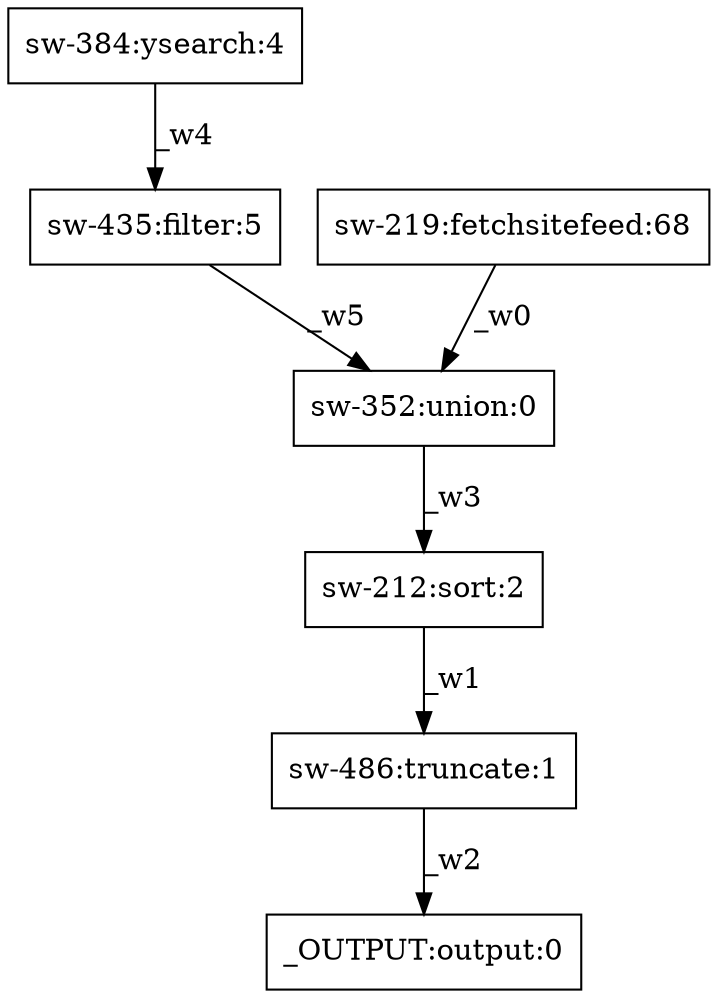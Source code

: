 digraph test1 { node [shape=box] "sw-352" [label="sw-352:union:0"];"sw-212" [label="sw-212:sort:2"];"_OUTPUT" [label="_OUTPUT:output:0"];"sw-435" [label="sw-435:filter:5"];"sw-219" [label="sw-219:fetchsitefeed:68"];"sw-384" [label="sw-384:ysearch:4"];"sw-486" [label="sw-486:truncate:1"];"sw-219" -> "sw-352" [label="_w0"];"sw-212" -> "sw-486" [label="_w1"];"sw-486" -> "_OUTPUT" [label="_w2"];"sw-352" -> "sw-212" [label="_w3"];"sw-384" -> "sw-435" [label="_w4"];"sw-435" -> "sw-352" [label="_w5"];}